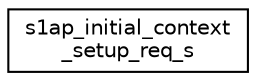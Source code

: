 digraph "Graphical Class Hierarchy"
{
 // LATEX_PDF_SIZE
  edge [fontname="Helvetica",fontsize="10",labelfontname="Helvetica",labelfontsize="10"];
  node [fontname="Helvetica",fontsize="10",shape=record];
  rankdir="LR";
  Node0 [label="s1ap_initial_context\l_setup_req_s",height=0.2,width=0.4,color="black", fillcolor="white", style="filled",URL="$structs1ap__initial__context__setup__req__s.html",tooltip=" "];
}
